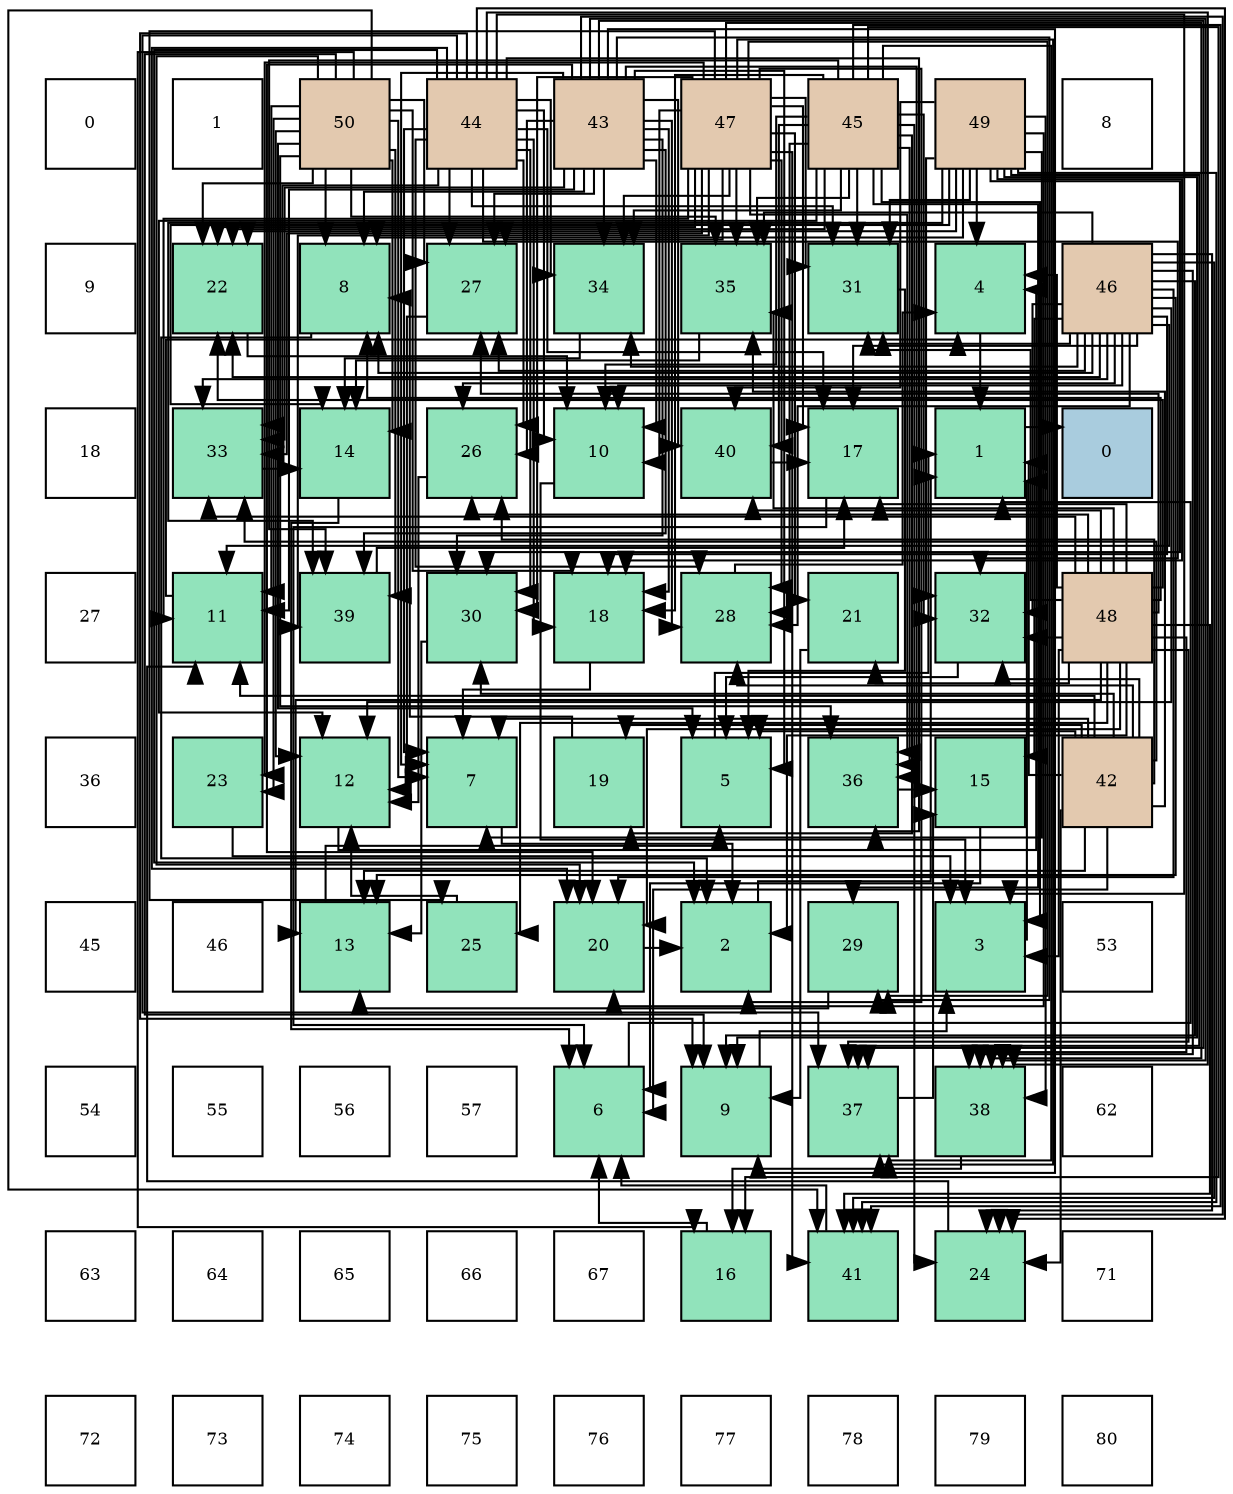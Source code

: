 digraph layout{
 rankdir=TB;
 splines=ortho;
 node [style=filled shape=square fixedsize=true width=0.6];
0[label="0", fontsize=8, fillcolor="#ffffff"];
1[label="1", fontsize=8, fillcolor="#ffffff"];
2[label="50", fontsize=8, fillcolor="#e3c9af"];
3[label="44", fontsize=8, fillcolor="#e3c9af"];
4[label="43", fontsize=8, fillcolor="#e3c9af"];
5[label="47", fontsize=8, fillcolor="#e3c9af"];
6[label="45", fontsize=8, fillcolor="#e3c9af"];
7[label="49", fontsize=8, fillcolor="#e3c9af"];
8[label="8", fontsize=8, fillcolor="#ffffff"];
9[label="9", fontsize=8, fillcolor="#ffffff"];
10[label="22", fontsize=8, fillcolor="#91e3bb"];
11[label="8", fontsize=8, fillcolor="#91e3bb"];
12[label="27", fontsize=8, fillcolor="#91e3bb"];
13[label="34", fontsize=8, fillcolor="#91e3bb"];
14[label="35", fontsize=8, fillcolor="#91e3bb"];
15[label="31", fontsize=8, fillcolor="#91e3bb"];
16[label="4", fontsize=8, fillcolor="#91e3bb"];
17[label="46", fontsize=8, fillcolor="#e3c9af"];
18[label="18", fontsize=8, fillcolor="#ffffff"];
19[label="33", fontsize=8, fillcolor="#91e3bb"];
20[label="14", fontsize=8, fillcolor="#91e3bb"];
21[label="26", fontsize=8, fillcolor="#91e3bb"];
22[label="10", fontsize=8, fillcolor="#91e3bb"];
23[label="40", fontsize=8, fillcolor="#91e3bb"];
24[label="17", fontsize=8, fillcolor="#91e3bb"];
25[label="1", fontsize=8, fillcolor="#91e3bb"];
26[label="0", fontsize=8, fillcolor="#a9ccde"];
27[label="27", fontsize=8, fillcolor="#ffffff"];
28[label="11", fontsize=8, fillcolor="#91e3bb"];
29[label="39", fontsize=8, fillcolor="#91e3bb"];
30[label="30", fontsize=8, fillcolor="#91e3bb"];
31[label="18", fontsize=8, fillcolor="#91e3bb"];
32[label="28", fontsize=8, fillcolor="#91e3bb"];
33[label="21", fontsize=8, fillcolor="#91e3bb"];
34[label="32", fontsize=8, fillcolor="#91e3bb"];
35[label="48", fontsize=8, fillcolor="#e3c9af"];
36[label="36", fontsize=8, fillcolor="#ffffff"];
37[label="23", fontsize=8, fillcolor="#91e3bb"];
38[label="12", fontsize=8, fillcolor="#91e3bb"];
39[label="7", fontsize=8, fillcolor="#91e3bb"];
40[label="19", fontsize=8, fillcolor="#91e3bb"];
41[label="5", fontsize=8, fillcolor="#91e3bb"];
42[label="36", fontsize=8, fillcolor="#91e3bb"];
43[label="15", fontsize=8, fillcolor="#91e3bb"];
44[label="42", fontsize=8, fillcolor="#e3c9af"];
45[label="45", fontsize=8, fillcolor="#ffffff"];
46[label="46", fontsize=8, fillcolor="#ffffff"];
47[label="13", fontsize=8, fillcolor="#91e3bb"];
48[label="25", fontsize=8, fillcolor="#91e3bb"];
49[label="20", fontsize=8, fillcolor="#91e3bb"];
50[label="2", fontsize=8, fillcolor="#91e3bb"];
51[label="29", fontsize=8, fillcolor="#91e3bb"];
52[label="3", fontsize=8, fillcolor="#91e3bb"];
53[label="53", fontsize=8, fillcolor="#ffffff"];
54[label="54", fontsize=8, fillcolor="#ffffff"];
55[label="55", fontsize=8, fillcolor="#ffffff"];
56[label="56", fontsize=8, fillcolor="#ffffff"];
57[label="57", fontsize=8, fillcolor="#ffffff"];
58[label="6", fontsize=8, fillcolor="#91e3bb"];
59[label="9", fontsize=8, fillcolor="#91e3bb"];
60[label="37", fontsize=8, fillcolor="#91e3bb"];
61[label="38", fontsize=8, fillcolor="#91e3bb"];
62[label="62", fontsize=8, fillcolor="#ffffff"];
63[label="63", fontsize=8, fillcolor="#ffffff"];
64[label="64", fontsize=8, fillcolor="#ffffff"];
65[label="65", fontsize=8, fillcolor="#ffffff"];
66[label="66", fontsize=8, fillcolor="#ffffff"];
67[label="67", fontsize=8, fillcolor="#ffffff"];
68[label="16", fontsize=8, fillcolor="#91e3bb"];
69[label="41", fontsize=8, fillcolor="#91e3bb"];
70[label="24", fontsize=8, fillcolor="#91e3bb"];
71[label="71", fontsize=8, fillcolor="#ffffff"];
72[label="72", fontsize=8, fillcolor="#ffffff"];
73[label="73", fontsize=8, fillcolor="#ffffff"];
74[label="74", fontsize=8, fillcolor="#ffffff"];
75[label="75", fontsize=8, fillcolor="#ffffff"];
76[label="76", fontsize=8, fillcolor="#ffffff"];
77[label="77", fontsize=8, fillcolor="#ffffff"];
78[label="78", fontsize=8, fillcolor="#ffffff"];
79[label="79", fontsize=8, fillcolor="#ffffff"];
80[label="80", fontsize=8, fillcolor="#ffffff"];
edge [constraint=false, style=vis];25 -> 26;
50 -> 25;
52 -> 25;
16 -> 25;
41 -> 25;
58 -> 25;
39 -> 50;
11 -> 50;
59 -> 52;
22 -> 52;
28 -> 16;
38 -> 16;
47 -> 41;
20 -> 58;
43 -> 58;
68 -> 58;
24 -> 58;
31 -> 39;
40 -> 11;
49 -> 50;
33 -> 59;
10 -> 22;
37 -> 52;
70 -> 28;
48 -> 38;
21 -> 38;
12 -> 38;
32 -> 16;
51 -> 47;
30 -> 47;
15 -> 41;
34 -> 41;
19 -> 20;
13 -> 20;
14 -> 20;
42 -> 43;
60 -> 43;
61 -> 68;
29 -> 24;
23 -> 24;
69 -> 58;
44 -> 25;
44 -> 41;
44 -> 58;
44 -> 39;
44 -> 28;
44 -> 47;
44 -> 40;
44 -> 70;
44 -> 21;
44 -> 32;
44 -> 30;
44 -> 34;
44 -> 19;
44 -> 14;
4 -> 41;
4 -> 39;
4 -> 11;
4 -> 59;
4 -> 22;
4 -> 28;
4 -> 31;
4 -> 49;
4 -> 70;
4 -> 21;
4 -> 12;
4 -> 32;
4 -> 51;
4 -> 30;
4 -> 19;
4 -> 13;
4 -> 42;
4 -> 60;
4 -> 61;
4 -> 29;
4 -> 23;
3 -> 50;
3 -> 52;
3 -> 39;
3 -> 59;
3 -> 22;
3 -> 24;
3 -> 31;
3 -> 49;
3 -> 70;
3 -> 21;
3 -> 12;
3 -> 32;
3 -> 30;
3 -> 15;
3 -> 34;
3 -> 19;
3 -> 13;
3 -> 42;
3 -> 60;
3 -> 61;
6 -> 52;
6 -> 22;
6 -> 38;
6 -> 68;
6 -> 31;
6 -> 40;
6 -> 10;
6 -> 70;
6 -> 32;
6 -> 51;
6 -> 15;
6 -> 34;
6 -> 13;
6 -> 14;
6 -> 42;
6 -> 60;
6 -> 29;
6 -> 23;
6 -> 69;
17 -> 11;
17 -> 59;
17 -> 22;
17 -> 28;
17 -> 38;
17 -> 47;
17 -> 43;
17 -> 24;
17 -> 31;
17 -> 49;
17 -> 10;
17 -> 70;
17 -> 21;
17 -> 12;
17 -> 32;
17 -> 15;
17 -> 34;
17 -> 19;
17 -> 13;
17 -> 14;
17 -> 61;
17 -> 69;
5 -> 50;
5 -> 22;
5 -> 28;
5 -> 24;
5 -> 33;
5 -> 10;
5 -> 37;
5 -> 48;
5 -> 12;
5 -> 32;
5 -> 51;
5 -> 30;
5 -> 15;
5 -> 19;
5 -> 13;
5 -> 14;
5 -> 42;
5 -> 60;
5 -> 61;
5 -> 29;
5 -> 69;
35 -> 50;
35 -> 52;
35 -> 16;
35 -> 11;
35 -> 47;
35 -> 24;
35 -> 49;
35 -> 33;
35 -> 10;
35 -> 48;
35 -> 21;
35 -> 12;
35 -> 15;
35 -> 34;
35 -> 19;
35 -> 14;
35 -> 60;
35 -> 61;
35 -> 23;
35 -> 69;
7 -> 16;
7 -> 39;
7 -> 11;
7 -> 59;
7 -> 20;
7 -> 31;
7 -> 49;
7 -> 10;
7 -> 30;
7 -> 15;
7 -> 34;
7 -> 60;
7 -> 61;
7 -> 29;
7 -> 23;
7 -> 69;
2 -> 41;
2 -> 39;
2 -> 11;
2 -> 59;
2 -> 28;
2 -> 38;
2 -> 20;
2 -> 68;
2 -> 31;
2 -> 49;
2 -> 10;
2 -> 37;
2 -> 12;
2 -> 14;
2 -> 42;
2 -> 29;
2 -> 69;
edge [constraint=true, style=invis];
0 -> 9 -> 18 -> 27 -> 36 -> 45 -> 54 -> 63 -> 72;
1 -> 10 -> 19 -> 28 -> 37 -> 46 -> 55 -> 64 -> 73;
2 -> 11 -> 20 -> 29 -> 38 -> 47 -> 56 -> 65 -> 74;
3 -> 12 -> 21 -> 30 -> 39 -> 48 -> 57 -> 66 -> 75;
4 -> 13 -> 22 -> 31 -> 40 -> 49 -> 58 -> 67 -> 76;
5 -> 14 -> 23 -> 32 -> 41 -> 50 -> 59 -> 68 -> 77;
6 -> 15 -> 24 -> 33 -> 42 -> 51 -> 60 -> 69 -> 78;
7 -> 16 -> 25 -> 34 -> 43 -> 52 -> 61 -> 70 -> 79;
8 -> 17 -> 26 -> 35 -> 44 -> 53 -> 62 -> 71 -> 80;
rank = same {0 -> 1 -> 2 -> 3 -> 4 -> 5 -> 6 -> 7 -> 8};
rank = same {9 -> 10 -> 11 -> 12 -> 13 -> 14 -> 15 -> 16 -> 17};
rank = same {18 -> 19 -> 20 -> 21 -> 22 -> 23 -> 24 -> 25 -> 26};
rank = same {27 -> 28 -> 29 -> 30 -> 31 -> 32 -> 33 -> 34 -> 35};
rank = same {36 -> 37 -> 38 -> 39 -> 40 -> 41 -> 42 -> 43 -> 44};
rank = same {45 -> 46 -> 47 -> 48 -> 49 -> 50 -> 51 -> 52 -> 53};
rank = same {54 -> 55 -> 56 -> 57 -> 58 -> 59 -> 60 -> 61 -> 62};
rank = same {63 -> 64 -> 65 -> 66 -> 67 -> 68 -> 69 -> 70 -> 71};
rank = same {72 -> 73 -> 74 -> 75 -> 76 -> 77 -> 78 -> 79 -> 80};
}